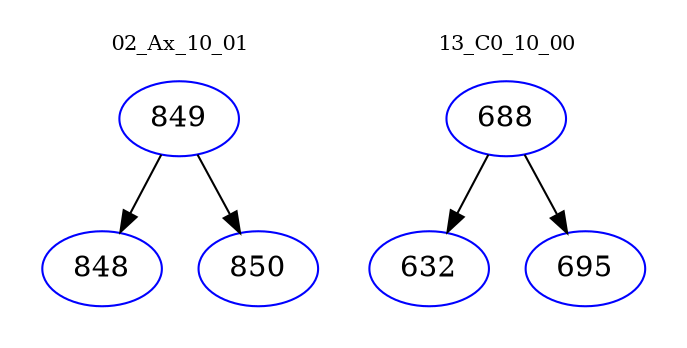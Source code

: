 digraph{
subgraph cluster_0 {
color = white
label = "02_Ax_10_01";
fontsize=10;
T0_849 [label="849", color="blue"]
T0_849 -> T0_848 [color="black"]
T0_848 [label="848", color="blue"]
T0_849 -> T0_850 [color="black"]
T0_850 [label="850", color="blue"]
}
subgraph cluster_1 {
color = white
label = "13_C0_10_00";
fontsize=10;
T1_688 [label="688", color="blue"]
T1_688 -> T1_632 [color="black"]
T1_632 [label="632", color="blue"]
T1_688 -> T1_695 [color="black"]
T1_695 [label="695", color="blue"]
}
}
